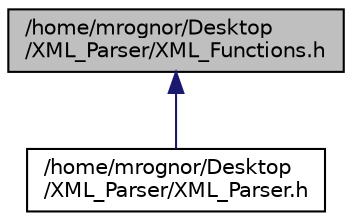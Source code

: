 digraph "/home/mrognor/Desktop/XML_Parser/XML_Functions.h"
{
 // LATEX_PDF_SIZE
  edge [fontname="Helvetica",fontsize="10",labelfontname="Helvetica",labelfontsize="10"];
  node [fontname="Helvetica",fontsize="10",shape=record];
  Node1 [label="/home/mrognor/Desktop\l/XML_Parser/XML_Functions.h",height=0.2,width=0.4,color="black", fillcolor="grey75", style="filled", fontcolor="black",tooltip=" "];
  Node1 -> Node2 [dir="back",color="midnightblue",fontsize="10",style="solid"];
  Node2 [label="/home/mrognor/Desktop\l/XML_Parser/XML_Parser.h",height=0.2,width=0.4,color="black", fillcolor="white", style="filled",URL="$_x_m_l___parser_8h_source.html",tooltip=" "];
}
